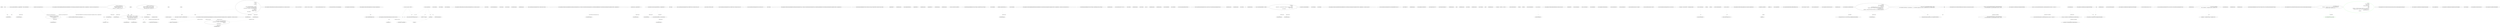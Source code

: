 digraph  {
n167 [label=unkTokens, span=""];
n168 [label=values, span=""];
n169 [label="System.Func<string, CSharpx.Maybe<char>>", span=""];
n170 [label=int, span=""];
n171 [label=replaces, span=""];
n172 [label=int, span=""];
n173 [label="CommandLine.Core.Token", span=""];
n174 [label=tokens, span=""];
n175 [label="System.Func<string, bool>", span=""];
n176 [label=indexes, span=""];
n0 [cluster="CommandLine.Core.Tokenizer.Tokenize(System.Collections.Generic.IEnumerable<string>, System.Func<string, bool>)", label="Entry CommandLine.Core.Tokenizer.Tokenize(System.Collections.Generic.IEnumerable<string>, System.Func<string, bool>)", span="13-13"];
n1 [cluster="CommandLine.Core.Tokenizer.Tokenize(System.Collections.Generic.IEnumerable<string>, System.Func<string, bool>)", label="var errors = new List<Error>()", span="17-17"];
n2 [cluster="CommandLine.Core.Tokenizer.Tokenize(System.Collections.Generic.IEnumerable<string>, System.Func<string, bool>)", label="Action<Error> onError = errors.Add", span="18-18"];
n7 [cluster="System.Collections.Generic.List<T>.List()", label="Entry System.Collections.Generic.List<T>.List()", span="0-0"];
n8 [cluster="string.StartsWith(string, System.StringComparison)", label="Entry string.StartsWith(string, System.StringComparison)", span="0-0"];
n9 [cluster="CommandLine.Core.Token.Value(string)", label="Entry CommandLine.Core.Token.Value(string)", span="24-24"];
n10 [cluster="CommandLine.Core.Tokenizer.TokenizeLongName(string, System.Action<CommandLine.Error>)", label="Entry CommandLine.Core.Tokenizer.TokenizeLongName(string, System.Action<CommandLine.Error>)", span="141-141"];
n11 [cluster="CommandLine.Core.Tokenizer.TokenizeShortName(string, System.Func<string, bool>)", label="Entry CommandLine.Core.Tokenizer.TokenizeShortName(string, System.Func<string, bool>)", span="96-96"];
n12 [cluster="Unk.Memorize", label="Entry Unk.Memorize", span=""];
n13 [cluster="Unk.IsName", label="Entry Unk.IsName", span=""];
n14 [cluster="Unk.nameLookup", label="Entry Unk.nameLookup", span=""];
n6 [cluster="CommandLine.Core.Tokenizer.Tokenize(System.Collections.Generic.IEnumerable<string>, System.Func<string, bool>)", label="Exit CommandLine.Core.Tokenizer.Tokenize(System.Collections.Generic.IEnumerable<string>, System.Func<string, bool>)", span="13-13"];
n15 [cluster="Unk.Where", label="Entry Unk.Where", span=""];
n16 [cluster="UnknownOptionError.cstr", label="Entry UnknownOptionError.cstr", span=""];
n17 [cluster="Unk.Concat", label="Entry Unk.Concat", span=""];
n18 [cluster="Unk.Succeed", label="Entry Unk.Succeed", span=""];
n19 [cluster="lambda expression", label="Entry lambda expression", span="30-30"];
n21 [cluster="lambda expression", label="Exit lambda expression", span="30-30"];
n22 [cluster="System.Collections.Generic.IEnumerable<TSource>.Contains<TSource>(TSource)", label="Entry System.Collections.Generic.IEnumerable<TSource>.Contains<TSource>(TSource)", span="0-0"];
n23 [cluster="CommandLine.Core.Tokenizer.PreprocessDashDash(System.Collections.Generic.IEnumerable<string>, System.Func<System.Collections.Generic.IEnumerable<string>, RailwaySharp.ErrorHandling.Result<System.Collections.Generic.IEnumerable<CommandLine.Core.Token>, CommandLine.Error>>)", label="Entry CommandLine.Core.Tokenizer.PreprocessDashDash(System.Collections.Generic.IEnumerable<string>, System.Func<System.Collections.Generic.IEnumerable<string>, RailwaySharp.ErrorHandling.Result<System.Collections.Generic.IEnumerable<CommandLine.Core.Token>, CommandLine.Error>>)", span="33-33"];
n24 [cluster="CommandLine.Core.Tokenizer.PreprocessDashDash(System.Collections.Generic.IEnumerable<string>, System.Func<System.Collections.Generic.IEnumerable<string>, RailwaySharp.ErrorHandling.Result<System.Collections.Generic.IEnumerable<CommandLine.Core.Token>, CommandLine.Error>>)", label="arguments.Any(arg => arg.EqualsOrdinal(''--''))", span="37-37"];
n25 [cluster="CommandLine.Core.Tokenizer.PreprocessDashDash(System.Collections.Generic.IEnumerable<string>, System.Func<System.Collections.Generic.IEnumerable<string>, RailwaySharp.ErrorHandling.Result<System.Collections.Generic.IEnumerable<CommandLine.Core.Token>, CommandLine.Error>>)", label="var tokenizerResult = tokenizer(arguments.TakeWhile(arg => !arg.EqualsOrdinal(''--'')))", span="39-39"];
n26 [cluster="CommandLine.Core.Tokenizer.PreprocessDashDash(System.Collections.Generic.IEnumerable<string>, System.Func<System.Collections.Generic.IEnumerable<string>, RailwaySharp.ErrorHandling.Result<System.Collections.Generic.IEnumerable<CommandLine.Core.Token>, CommandLine.Error>>)", label="var values = arguments.SkipWhile(arg => !arg.EqualsOrdinal(''--'')).Skip(1).Select(Token.Value)", span="40-40"];
n28 [cluster="CommandLine.Core.Tokenizer.PreprocessDashDash(System.Collections.Generic.IEnumerable<string>, System.Func<System.Collections.Generic.IEnumerable<string>, RailwaySharp.ErrorHandling.Result<System.Collections.Generic.IEnumerable<CommandLine.Core.Token>, CommandLine.Error>>)", label="return tokenizer(arguments);", span="43-43"];
n30 [cluster="Unk.Any", label="Entry Unk.Any", span=""];
n37 [cluster="lambda expression", label="Entry lambda expression", span="37-37"];
n31 [cluster="System.Collections.Generic.IEnumerable<TSource>.TakeWhile<TSource>(System.Func<TSource, bool>)", label="Entry System.Collections.Generic.IEnumerable<TSource>.TakeWhile<TSource>(System.Func<TSource, bool>)", span="0-0"];
n32 [cluster="System.Func<T, TResult>.Invoke(T)", label="Entry System.Func<T, TResult>.Invoke(T)", span="0-0"];
n41 [cluster="lambda expression", label="Entry lambda expression", span="39-39"];
n27 [cluster="CommandLine.Core.Tokenizer.PreprocessDashDash(System.Collections.Generic.IEnumerable<string>, System.Func<System.Collections.Generic.IEnumerable<string>, RailwaySharp.ErrorHandling.Result<System.Collections.Generic.IEnumerable<CommandLine.Core.Token>, CommandLine.Error>>)", label="return tokenizerResult.Map(tokens => tokens.Concat(values));", span="41-41"];
n33 [cluster="System.Collections.Generic.IEnumerable<TSource>.SkipWhile<TSource>(System.Func<TSource, bool>)", label="Entry System.Collections.Generic.IEnumerable<TSource>.SkipWhile<TSource>(System.Func<TSource, bool>)", span="0-0"];
n34 [cluster="System.Collections.Generic.IEnumerable<TSource>.Skip<TSource>(int)", label="Entry System.Collections.Generic.IEnumerable<TSource>.Skip<TSource>(int)", span="0-0"];
n35 [cluster="Unk.Select", label="Entry Unk.Select", span=""];
n44 [cluster="lambda expression", label="Entry lambda expression", span="40-40"];
n48 [cluster="lambda expression", label="tokens.Concat(values)", span="41-41"];
n29 [cluster="CommandLine.Core.Tokenizer.PreprocessDashDash(System.Collections.Generic.IEnumerable<string>, System.Func<System.Collections.Generic.IEnumerable<string>, RailwaySharp.ErrorHandling.Result<System.Collections.Generic.IEnumerable<CommandLine.Core.Token>, CommandLine.Error>>)", label="Exit CommandLine.Core.Tokenizer.PreprocessDashDash(System.Collections.Generic.IEnumerable<string>, System.Func<System.Collections.Generic.IEnumerable<string>, RailwaySharp.ErrorHandling.Result<System.Collections.Generic.IEnumerable<CommandLine.Core.Token>, CommandLine.Error>>)", span="33-33"];
n36 [cluster="RailwaySharp.ErrorHandling.Result<TSuccess, TMessage>.Map<TSuccess, TMessage, TResult>(System.Func<TSuccess, TResult>)", label="Entry RailwaySharp.ErrorHandling.Result<TSuccess, TMessage>.Map<TSuccess, TMessage, TResult>(System.Func<TSuccess, TResult>)", span="534-534"];
n47 [cluster="lambda expression", label="Entry lambda expression", span="41-41"];
n38 [cluster="lambda expression", label="arg.EqualsOrdinal(''--'')", span="37-37"];
n39 [cluster="lambda expression", label="Exit lambda expression", span="37-37"];
n40 [cluster="string.EqualsOrdinal(string)", label="Entry string.EqualsOrdinal(string)", span="40-40"];
n42 [cluster="lambda expression", label="!arg.EqualsOrdinal(''--'')", span="39-39"];
n43 [cluster="lambda expression", label="Exit lambda expression", span="39-39"];
n45 [cluster="lambda expression", label="!arg.EqualsOrdinal(''--'')", span="40-40"];
n46 [cluster="lambda expression", label="Exit lambda expression", span="40-40"];
n49 [cluster="lambda expression", label="Exit lambda expression", span="41-41"];
n50 [cluster="CommandLine.Core.Tokenizer.ExplodeOptionList(RailwaySharp.ErrorHandling.Result<System.Collections.Generic.IEnumerable<CommandLine.Core.Token>, CommandLine.Error>, System.Func<string, CSharpx.Maybe<char>>)", label="Entry CommandLine.Core.Tokenizer.ExplodeOptionList(RailwaySharp.ErrorHandling.Result<System.Collections.Generic.IEnumerable<CommandLine.Core.Token>, CommandLine.Error>, System.Func<string, CSharpx.Maybe<char>>)", span="46-46"];
n51 [cluster="CommandLine.Core.Tokenizer.ExplodeOptionList(RailwaySharp.ErrorHandling.Result<System.Collections.Generic.IEnumerable<CommandLine.Core.Token>, CommandLine.Error>, System.Func<string, CSharpx.Maybe<char>>)", label="var tokens = tokenizerResult.SucceededWith()", span="50-50"];
n52 [cluster="CommandLine.Core.Tokenizer.ExplodeOptionList(RailwaySharp.ErrorHandling.Result<System.Collections.Generic.IEnumerable<CommandLine.Core.Token>, CommandLine.Error>, System.Func<string, CSharpx.Maybe<char>>)", label="var replaces = tokens.Select((t,i) =>\r\n                optionSequenceWithSeparatorLookup(t.Text)\r\n                    .Return(sep => Tuple.Create(i + 1, sep),\r\n                        Tuple.Create(-1, '\0'))).SkipWhile(x => x.Item1 < 0)", span="52-55"];
n62 [cluster="lambda expression", label="optionSequenceWithSeparatorLookup(t.Text)\r\n                    .Return(sep => Tuple.Create(i + 1, sep),\r\n                        Tuple.Create(-1, '\0'))", span="53-55"];
n55 [cluster="CommandLine.Core.Tokenizer.ExplodeOptionList(RailwaySharp.ErrorHandling.Result<System.Collections.Generic.IEnumerable<CommandLine.Core.Token>, CommandLine.Error>, System.Func<string, CSharpx.Maybe<char>>)", label="return Result.Succeed(flattened, tokenizerResult.SuccessfulMessages());", span="64-64"];
n57 [cluster="RailwaySharp.ErrorHandling.Result<TSuccess, TMessage>.SucceededWith<TSuccess, TMessage>()", label="Entry RailwaySharp.ErrorHandling.Result<TSuccess, TMessage>.SucceededWith<TSuccess, TMessage>()", span="653-653"];
n53 [cluster="CommandLine.Core.Tokenizer.ExplodeOptionList(RailwaySharp.ErrorHandling.Result<System.Collections.Generic.IEnumerable<CommandLine.Core.Token>, CommandLine.Error>, System.Func<string, CSharpx.Maybe<char>>)", label="var exploded = tokens.Select((t, i) =>\r\n                        replaces.FirstOrDefault(x => x.Item1 == i).ToMaybe()\r\n                            .Return(r => t.Text.Split(r.Item2).Select(Token.Value),\r\n                                Enumerable.Empty<Token>().Concat(new[]{ t })))", span="57-60"];
n58 [cluster="Unk.SkipWhile", label="Entry Unk.SkipWhile", span=""];
n61 [cluster="lambda expression", label="Entry lambda expression", span="52-55"];
n70 [cluster="lambda expression", label="Entry lambda expression", span="55-55"];
n74 [cluster="lambda expression", label="replaces.FirstOrDefault(x => x.Item1 == i).ToMaybe()\r\n                            .Return(r => t.Text.Split(r.Item2).Select(Token.Value),\r\n                                Enumerable.Empty<Token>().Concat(new[]{ t }))", span="58-60"];
n54 [cluster="CommandLine.Core.Tokenizer.ExplodeOptionList(RailwaySharp.ErrorHandling.Result<System.Collections.Generic.IEnumerable<CommandLine.Core.Token>, CommandLine.Error>, System.Func<string, CSharpx.Maybe<char>>)", label="var flattened = exploded.SelectMany(x => x)", span="62-62"];
n73 [cluster="lambda expression", label="Entry lambda expression", span="57-60"];
n59 [cluster="Unk.SelectMany", label="Entry Unk.SelectMany", span=""];
n87 [cluster="lambda expression", label="Entry lambda expression", span="62-62"];
n56 [cluster="CommandLine.Core.Tokenizer.ExplodeOptionList(RailwaySharp.ErrorHandling.Result<System.Collections.Generic.IEnumerable<CommandLine.Core.Token>, CommandLine.Error>, System.Func<string, CSharpx.Maybe<char>>)", label="Exit CommandLine.Core.Tokenizer.ExplodeOptionList(RailwaySharp.ErrorHandling.Result<System.Collections.Generic.IEnumerable<CommandLine.Core.Token>, CommandLine.Error>, System.Func<string, CSharpx.Maybe<char>>)", span="46-46"];
n60 [cluster="RailwaySharp.ErrorHandling.Result<TSuccess, TMessage>.SuccessfulMessages<TSuccess, TMessage>()", label="Entry RailwaySharp.ErrorHandling.Result<TSuccess, TMessage>.SuccessfulMessages<TSuccess, TMessage>()", span="12-12"];
n67 [cluster="lambda expression", label="Tuple.Create(i + 1, sep)", span="54-54"];
n63 [cluster="lambda expression", label="Exit lambda expression", span="52-55"];
n64 [cluster="System.Tuple.Create<T1, T2>(T1, T2)", label="Entry System.Tuple.Create<T1, T2>(T1, T2)", span="0-0"];
n65 [cluster="Unk.Return", label="Entry Unk.Return", span=""];
n66 [cluster="lambda expression", label="Entry lambda expression", span="54-54"];
n68 [cluster="lambda expression", label="Exit lambda expression", span="54-54"];
n69 [cluster="Unk.Create", label="Entry Unk.Create", span=""];
n71 [cluster="lambda expression", label="x.Item1 < 0", span="55-55"];
n72 [cluster="lambda expression", label="Exit lambda expression", span="55-55"];
n81 [cluster="lambda expression", label="x.Item1 == i", span="58-58"];
n84 [cluster="lambda expression", label="t.Text.Split(r.Item2).Select(Token.Value)", span="59-59"];
n75 [cluster="lambda expression", label="Exit lambda expression", span="57-60"];
n76 [cluster="Unk.FirstOrDefault", label="Entry Unk.FirstOrDefault", span=""];
n77 [cluster="Unk.ToMaybe", label="Entry Unk.ToMaybe", span=""];
n78 [cluster="System.Linq.Enumerable.Empty<TResult>()", label="Entry System.Linq.Enumerable.Empty<TResult>()", span="0-0"];
n79 [cluster="System.Collections.Generic.IEnumerable<TSource>.Concat<TSource>(System.Collections.Generic.IEnumerable<TSource>)", label="Entry System.Collections.Generic.IEnumerable<TSource>.Concat<TSource>(System.Collections.Generic.IEnumerable<TSource>)", span="0-0"];
n80 [cluster="lambda expression", label="Entry lambda expression", span="58-58"];
n83 [cluster="lambda expression", label="Entry lambda expression", span="59-59"];
n82 [cluster="lambda expression", label="Exit lambda expression", span="58-58"];
n85 [cluster="lambda expression", label="Exit lambda expression", span="59-59"];
n86 [cluster="Unk.Split", label="Entry Unk.Split", span=""];
n88 [cluster="lambda expression", label=x, span="62-62"];
n89 [cluster="lambda expression", label="Exit lambda expression", span="62-62"];
n90 [cluster="CommandLine.Core.Tokenizer.Normalize(RailwaySharp.ErrorHandling.Result<System.Collections.Generic.IEnumerable<CommandLine.Core.Token>, CommandLine.Error>, System.Func<string, bool>)", label="Entry CommandLine.Core.Tokenizer.Normalize(RailwaySharp.ErrorHandling.Result<System.Collections.Generic.IEnumerable<CommandLine.Core.Token>, CommandLine.Error>, System.Func<string, bool>)", span="67-67"];
n92 [cluster="CommandLine.Core.Tokenizer.Normalize(RailwaySharp.ErrorHandling.Result<System.Collections.Generic.IEnumerable<CommandLine.Core.Token>, CommandLine.Error>, System.Func<string, bool>)", label="var indexes =\r\n                from i in\r\n                    tokens.Select(\r\n                        (t, i) =>\r\n                        {\r\n                            var prev = tokens.ElementAtOrDefault(i - 1).ToMaybe();\r\n                            return t.IsValue() && ((Value)t).ExplicitlyAssigned\r\n                                   && prev.Return(p => p.IsName() && !nameLookup(p.Text), false)\r\n                                ? Maybe.Just(i)\r\n                                : Maybe.Nothing<int>();\r\n                        }).Where(i => i.IsJust())\r\n                select i.FromJust()", span="72-83"];
n101 [cluster="lambda expression", label="return t.IsValue() && ((Value)t).ExplicitlyAssigned\r\n                                   && prev.Return(p => p.IsName() && !nameLookup(p.Text), false)\r\n                                ? Maybe.Just(i)\r\n                                : Maybe.Nothing<int>();", span="78-81"];
n109 [cluster="lambda expression", label="p.IsName() && !nameLookup(p.Text)", span="79-79"];
n100 [cluster="lambda expression", label="var prev = tokens.ElementAtOrDefault(i - 1).ToMaybe()", span="77-77"];
n93 [cluster="CommandLine.Core.Tokenizer.Normalize(RailwaySharp.ErrorHandling.Result<System.Collections.Generic.IEnumerable<CommandLine.Core.Token>, CommandLine.Error>, System.Func<string, bool>)", label="var toExclude =\r\n                from t in\r\n                    tokens.Select((t, i) => indexes.Contains(i) ? Maybe.Just(t) : Maybe.Nothing<Token>())\r\n                        .Where(t => t.IsJust())\r\n                select t.FromJust()", span="85-89"];
n94 [cluster="CommandLine.Core.Tokenizer.Normalize(RailwaySharp.ErrorHandling.Result<System.Collections.Generic.IEnumerable<CommandLine.Core.Token>, CommandLine.Error>, System.Func<string, bool>)", label="var normalized = tokens.Except(toExclude)", span="91-91"];
n97 [cluster="Unk.FromJust", label="Entry Unk.FromJust", span=""];
n99 [cluster="lambda expression", label="Entry lambda expression", span="75-82"];
n111 [cluster="lambda expression", label="Entry lambda expression", span="82-82"];
n116 [cluster="lambda expression", label="indexes.Contains(i) ? Maybe.Just(t) : Maybe.Nothing<Token>()", span="87-87"];
n115 [cluster="lambda expression", label="Entry lambda expression", span="87-87"];
n119 [cluster="lambda expression", label="Entry lambda expression", span="88-88"];
n98 [cluster="Unk.Except", label="Entry Unk.Except", span=""];
n96 [cluster="CommandLine.Core.Tokenizer.Normalize(RailwaySharp.ErrorHandling.Result<System.Collections.Generic.IEnumerable<CommandLine.Core.Token>, CommandLine.Error>, System.Func<string, bool>)", label="Exit CommandLine.Core.Tokenizer.Normalize(RailwaySharp.ErrorHandling.Result<System.Collections.Generic.IEnumerable<CommandLine.Core.Token>, CommandLine.Error>, System.Func<string, bool>)", span="67-67"];
n103 [cluster="System.Collections.Generic.IEnumerable<TSource>.ElementAtOrDefault<TSource>(int)", label="Entry System.Collections.Generic.IEnumerable<TSource>.ElementAtOrDefault<TSource>(int)", span="0-0"];
n104 [cluster="T.ToMaybe<T>()", label="Entry T.ToMaybe<T>()", span="249-249"];
n102 [cluster="lambda expression", label="Exit lambda expression", span="75-82"];
n105 [cluster="CommandLine.Core.Token.IsValue()", label="Entry CommandLine.Core.Token.IsValue()", span="133-133"];
n106 [cluster="CSharpx.Maybe.Just<T>(T)", label="Entry CSharpx.Maybe.Just<T>(T)", span="124-124"];
n107 [cluster="CSharpx.Maybe.Nothing<T>()", label="Entry CSharpx.Maybe.Nothing<T>()", span="116-116"];
n108 [cluster="lambda expression", label="Entry lambda expression", span="79-79"];
n110 [cluster="lambda expression", label="Exit lambda expression", span="79-79"];
n112 [cluster="lambda expression", label="i.IsJust()", span="82-82"];
n113 [cluster="lambda expression", label="Exit lambda expression", span="82-82"];
n114 [cluster="Unk.IsJust", label="Entry Unk.IsJust", span=""];
n117 [cluster="lambda expression", label="Exit lambda expression", span="87-87"];
n118 [cluster="Unk.Contains", label="Entry Unk.Contains", span=""];
n120 [cluster="lambda expression", label="t.IsJust()", span="88-88"];
n121 [cluster="lambda expression", label="Exit lambda expression", span="88-88"];
n122 [cluster="CommandLine.Core.Tokenizer.TokenizeShortName(string, System.Func<string, bool>)", label="value.Length > 1 || value[0] == '-' || value[1] != '-'", span="100-100"];
n125 [cluster="CommandLine.Core.Tokenizer.TokenizeShortName(string, System.Func<string, bool>)", label="yield return Token.Value(value);", span="106-106"];
n126 [cluster="CommandLine.Core.Tokenizer.TokenizeShortName(string, System.Func<string, bool>)", label="yield break;", span="107-107"];
n128 [cluster="CommandLine.Core.Tokenizer.TokenizeShortName(string, System.Func<string, bool>)", label="yield return Token.Name(text);", span="112-112"];
n129 [cluster="CommandLine.Core.Tokenizer.TokenizeShortName(string, System.Func<string, bool>)", label="yield break;", span="113-113"];
n131 [cluster="CommandLine.Core.Tokenizer.TokenizeShortName(string, System.Func<string, bool>)", label="yield return Token.Name(first);", span="117-117"];
n137 [cluster="CommandLine.Core.Tokenizer.TokenizeShortName(string, System.Func<string, bool>)", label="yield return Token.Name(n);", span="127-127"];
n139 [cluster="CommandLine.Core.Tokenizer.TokenizeShortName(string, System.Func<string, bool>)", label="yield return Token.Value(text.Substring(seen.Count()));", span="136-136"];
n123 [cluster="CommandLine.Core.Tokenizer.TokenizeShortName(string, System.Func<string, bool>)", label="var text = value.Substring(1)", span="102-102"];
n127 [cluster="CommandLine.Core.Tokenizer.TokenizeShortName(string, System.Func<string, bool>)", label="value.Length == 2", span="110-110"];
n135 [cluster="CommandLine.Core.Tokenizer.TokenizeShortName(string, System.Func<string, bool>)", label="!seen.Contains(c) && nameLookup(n)", span="124-124"];
n140 [cluster="CommandLine.Core.Tokenizer.TokenizeShortName(string, System.Func<string, bool>)", label="Exit CommandLine.Core.Tokenizer.TokenizeShortName(string, System.Func<string, bool>)", span="96-96"];
n124 [cluster="CommandLine.Core.Tokenizer.TokenizeShortName(string, System.Func<string, bool>)", label="char.IsDigit(text[0])", span="104-104"];
n141 [cluster="string.Substring(int)", label="Entry string.Substring(int)", span="0-0"];
n130 [cluster="CommandLine.Core.Tokenizer.TokenizeShortName(string, System.Func<string, bool>)", label="var first = text.Substring(0, 1)", span="116-116"];
n133 [cluster="CommandLine.Core.Tokenizer.TokenizeShortName(string, System.Func<string, bool>)", label="text.Substring(1)", span="121-121"];
n138 [cluster="CommandLine.Core.Tokenizer.TokenizeShortName(string, System.Func<string, bool>)", label="seen.Count() < text.Length", span="134-134"];
n142 [cluster="char.IsDigit(char)", label="Entry char.IsDigit(char)", span="0-0"];
n143 [cluster="CommandLine.Core.Token.Name(string)", label="Entry CommandLine.Core.Token.Name(string)", span="19-19"];
n144 [cluster="string.Substring(int, int)", label="Entry string.Substring(int, int)", span="0-0"];
n132 [cluster="CommandLine.Core.Tokenizer.TokenizeShortName(string, System.Func<string, bool>)", label="var seen = new List<char> { first[0] }", span="119-119"];
n136 [cluster="CommandLine.Core.Tokenizer.TokenizeShortName(string, System.Func<string, bool>)", label="seen.Add(c)", span="126-126"];
n134 [cluster="CommandLine.Core.Tokenizer.TokenizeShortName(string, System.Func<string, bool>)", label="var n = new string(c, 1)", span="123-123"];
n145 [cluster="string.String(char, int)", label="Entry string.String(char, int)", span="0-0"];
n146 [cluster="System.Collections.Generic.List<T>.Contains(T)", label="Entry System.Collections.Generic.List<T>.Contains(T)", span="0-0"];
n147 [cluster="System.Collections.Generic.List<T>.Add(T)", label="Entry System.Collections.Generic.List<T>.Add(T)", span="0-0"];
n148 [cluster="System.Collections.Generic.IEnumerable<TSource>.Count<TSource>()", label="Entry System.Collections.Generic.IEnumerable<TSource>.Count<TSource>()", span="0-0"];
n149 [cluster="CommandLine.Core.Tokenizer.TokenizeLongName(string, System.Action<CommandLine.Error>)", label="value.Length > 2 && value.StartsWith(''--'', StringComparison.Ordinal)", span="145-145"];
n153 [cluster="CommandLine.Core.Tokenizer.TokenizeLongName(string, System.Action<CommandLine.Error>)", label="yield return Token.Name(text);", span="151-151"];
n154 [cluster="CommandLine.Core.Tokenizer.TokenizeLongName(string, System.Action<CommandLine.Error>)", label="yield break;", span="152-152"];
n157 [cluster="CommandLine.Core.Tokenizer.TokenizeLongName(string, System.Action<CommandLine.Error>)", label="yield break;", span="157-157"];
n159 [cluster="CommandLine.Core.Tokenizer.TokenizeLongName(string, System.Action<CommandLine.Error>)", label="yield return Token.Name(parts[0]);", span="160-160"];
n160 [cluster="CommandLine.Core.Tokenizer.TokenizeLongName(string, System.Action<CommandLine.Error>)", label="yield return Token.Value(parts[1], true);", span="161-161"];
n150 [cluster="CommandLine.Core.Tokenizer.TokenizeLongName(string, System.Action<CommandLine.Error>)", label="var text = value.Substring(2)", span="147-147"];
n156 [cluster="CommandLine.Core.Tokenizer.TokenizeLongName(string, System.Action<CommandLine.Error>)", label="onError(new BadFormatTokenError(value))", span="156-156"];
n161 [cluster="CommandLine.Core.Tokenizer.TokenizeLongName(string, System.Action<CommandLine.Error>)", label="Exit CommandLine.Core.Tokenizer.TokenizeLongName(string, System.Action<CommandLine.Error>)", span="141-141"];
n151 [cluster="CommandLine.Core.Tokenizer.TokenizeLongName(string, System.Action<CommandLine.Error>)", label="var equalIndex = text.IndexOf('=')", span="148-148"];
n158 [cluster="CommandLine.Core.Tokenizer.TokenizeLongName(string, System.Action<CommandLine.Error>)", label="var parts = text.Split('=')", span="159-159"];
n152 [cluster="CommandLine.Core.Tokenizer.TokenizeLongName(string, System.Action<CommandLine.Error>)", label="equalIndex <= 0", span="149-149"];
n162 [cluster="string.IndexOf(char)", label="Entry string.IndexOf(char)", span="0-0"];
n155 [cluster="CommandLine.Core.Tokenizer.TokenizeLongName(string, System.Action<CommandLine.Error>)", label="equalIndex == 1", span="154-154"];
n163 [cluster="CommandLine.BadFormatTokenError.BadFormatTokenError(string)", label="Entry CommandLine.BadFormatTokenError.BadFormatTokenError(string)", span="196-196"];
n164 [cluster="System.Action<T>.Invoke(T)", label="Entry System.Action<T>.Invoke(T)", span="0-0"];
n165 [cluster="string.Split(params char[])", label="Entry string.Split(params char[])", span="0-0"];
n166 [cluster="CommandLine.Core.Token.Value(string, bool)", label="Entry CommandLine.Core.Token.Value(string, bool)", span="29-29"];
m0_20 [cluster="lambda expression", file="TokenizerTests.cs", label="Exit lambda expression", span="29-29"];
m0_24 [cluster="CommandLine.Tests.Unit.Core.TokenizerTests.Explode_scalar_with_separator_in_even_args_input_returns_sequence()", file="TokenizerTests.cs", label="((Ok<IEnumerable<Token>, Error>)result).Value.Success.ShouldBeEquivalentTo(expectedTokens)", span="62-62"];
m0_23 [cluster="CommandLine.Tests.Unit.Core.TokenizerTests.Explode_scalar_with_separator_in_even_args_input_returns_sequence()", file="TokenizerTests.cs", label="var result =\r\n                Tokenizer.ExplodeOptionList(\r\n                    Result.Succeed(\r\n                        Enumerable.Empty<Token>().Concat(new[] { Token.Name(''x''),\r\n                            Token.Name(''string-seq''), Token.Value(''aaa,bb,cccc''), Token.Name(''switch'') }),\r\n                        Enumerable.Empty<Error>()),\r\n                        optionName => NameLookup.HavingSeparator(optionName, specs, StringComparer.InvariantCulture))", span="53-59"];
m0_21 [cluster="CommandLine.Core.Specification.IsOption()", file="TokenizerTests.cs", label="Entry CommandLine.Core.Specification.IsOption()", span="11-11"];
m0_22 [cluster="CommandLine.Tests.Unit.Core.TokenizerTests.Explode_scalar_with_separator_in_even_args_input_returns_sequence()", file="TokenizerTests.cs", label="var specs = new[] { new OptionSpecification(string.Empty, ''string-seq'',\r\n                false, string.Empty, Maybe.Nothing<int>(), Maybe.Nothing<int>(), ',', null, string.Empty, string.Empty, new List<string>(), typeof(IEnumerable<string>), TargetType.Sequence)}", span="49-50"];
m0_25 [cluster="CommandLine.Tests.Unit.Core.TokenizerTests.Explode_scalar_with_separator_in_even_args_input_returns_sequence()", file="TokenizerTests.cs", label="Exit CommandLine.Tests.Unit.Core.TokenizerTests.Explode_scalar_with_separator_in_even_args_input_returns_sequence()", span="44-44"];
m0_8 [cluster="CommandLine.Core.SpecificationGuards.GuardAgainstSequenceWithWrongRange()", file="TokenizerTests.cs", label="return spec => spec.ConversionType.ToDescriptorKind() == TypeDescriptorKind.Sequence\r\n                && !spec.IsMinNotSpecified() && !spec.IsMaxNotSpecified() && spec.Min > spec.Max;", span="23-24"];
m0_0 [cluster="CommandLine.Core.SpecificationGuards.GuardAgainstScalarWithRange()", file="TokenizerTests.cs", label="Entry CommandLine.Core.SpecificationGuards.GuardAgainstScalarWithRange()", span="16-16"];
m0_4 [cluster="lambda expression", file="TokenizerTests.cs", label="spec.ConversionType.ToDescriptorKind() == TypeDescriptorKind.Scalar && (spec.Min > 0 || spec.Max > 0)", span="18-18"];
m0_3 [cluster="lambda expression", file="TokenizerTests.cs", label="Entry lambda expression", span="18-18"];
m0_1 [cluster="CommandLine.Core.SpecificationGuards.GuardAgainstScalarWithRange()", file="TokenizerTests.cs", label="return spec => spec.ConversionType.ToDescriptorKind() == TypeDescriptorKind.Scalar && (spec.Min > 0 || spec.Max > 0);", span="18-18"];
m0_2 [cluster="CommandLine.Core.SpecificationGuards.GuardAgainstScalarWithRange()", file="TokenizerTests.cs", label="Exit CommandLine.Core.SpecificationGuards.GuardAgainstScalarWithRange()", span="16-16"];
m0_5 [cluster="lambda expression", file="TokenizerTests.cs", label="Exit lambda expression", span="18-18"];
m0_6 [cluster="System.Type.ToDescriptorKind()", file="TokenizerTests.cs", label="Entry System.Type.ToDescriptorKind()", span="22-22"];
m0_7 [cluster="CommandLine.Core.SpecificationGuards.GuardAgainstSequenceWithWrongRange()", file="TokenizerTests.cs", label="Entry CommandLine.Core.SpecificationGuards.GuardAgainstSequenceWithWrongRange()", span="21-21"];
m0_19 [cluster="lambda expression", file="TokenizerTests.cs", label="spec.IsOption() && ((OptionSpecification)spec).LongName.Length == 1", span="29-29"];
m0_11 [cluster="lambda expression", file="TokenizerTests.cs", label="spec.ConversionType.ToDescriptorKind() == TypeDescriptorKind.Sequence\r\n                && !spec.IsMinNotSpecified() && !spec.IsMaxNotSpecified() && spec.Min > spec.Max", span="23-24"];
m0_26 [cluster="lambda expression", file="TokenizerTests.cs", label="Entry lambda expression", span="59-59"];
m0_10 [cluster="System.Collections.Generic.List<T>.List()", file="TokenizerTests.cs", label="Entry System.Collections.Generic.List<T>.List()", span="0-0"];
m0_12 [cluster="System.Collections.Generic.IEnumerable<TSource>.Concat<TSource>(System.Collections.Generic.IEnumerable<TSource>)", file="TokenizerTests.cs", label="Entry System.Collections.Generic.IEnumerable<TSource>.Concat<TSource>(System.Collections.Generic.IEnumerable<TSource>)", span="0-0"];
m0_18 [cluster="lambda expression", file="TokenizerTests.cs", label="Exit lambda expression", span="35-35"];
m0_38 [cluster="lambda expression", file="TokenizerTests.cs", label="name.Equals(''x'') || name.Equals(''string-seq'') || name.Equals(''switch'')", span="75-75"];
m0_37 [cluster="lambda expression", file="TokenizerTests.cs", label="Entry lambda expression", span="75-75"];
m0_39 [cluster="lambda expression", file="TokenizerTests.cs", label="Exit lambda expression", span="75-75"];
m0_16 [cluster="CommandLine.Core.SpecificationGuards.GuardAgainstOneCharLongName()", file="TokenizerTests.cs", label="return spec => spec.IsOption() && ((OptionSpecification)spec).LongName.Length == 1;", span="29-29"];
m0_17 [cluster="CommandLine.Core.SpecificationGuards.GuardAgainstOneCharLongName()", file="TokenizerTests.cs", label="Exit CommandLine.Core.SpecificationGuards.GuardAgainstOneCharLongName()", span="27-27"];
m0_27 [cluster="lambda expression", file="TokenizerTests.cs", label="NameLookup.HavingSeparator(optionName, specs, StringComparer.InvariantCulture)", span="59-59"];
m0_28 [cluster="lambda expression", file="TokenizerTests.cs", label="Exit lambda expression", span="59-59"];
m0_13 [cluster="RailwaySharp.ErrorHandling.Result.Succeed<TSuccess, TMessage>(TSuccess, System.Collections.Generic.IEnumerable<TMessage>)", file="TokenizerTests.cs", label="Entry RailwaySharp.ErrorHandling.Result.Succeed<TSuccess, TMessage>(TSuccess, System.Collections.Generic.IEnumerable<TMessage>)", span="202-202"];
m0_29 [cluster="CommandLine.Tests.Unit.Core.TokenizerTests.Normalize_should_remove_all_value_with_explicit_assignment_of_existing_name()", file="TokenizerTests.cs", label="Entry CommandLine.Tests.Unit.Core.TokenizerTests.Normalize_should_remove_all_value_with_explicit_assignment_of_existing_name()", span="68-68"];
m0_33 [cluster="CommandLine.Tests.Unit.Core.TokenizerTests.Normalize_should_remove_all_value_with_explicit_assignment_of_existing_name()", color=green, community=0, file="TokenizerTests.cs", label="result.ShouldBeEquivalentTo(expectedTokens)", prediction=0, span="90-90"];
m0_30 [cluster="CommandLine.Tests.Unit.Core.TokenizerTests.Normalize_should_remove_all_value_with_explicit_assignment_of_existing_name()", file="TokenizerTests.cs", label="var expectedTokens = new[] {\r\n                Token.Name(''x''), Token.Name(''string-seq''), Token.Value(''aaa''), Token.Value(''bb''),\r\n                Token.Name(''unknown''), Token.Name(''switch'') }", span="71-73"];
m0_32 [cluster="CommandLine.Tests.Unit.Core.TokenizerTests.Normalize_should_remove_all_value_with_explicit_assignment_of_existing_name()", color=green, community=0, file="TokenizerTests.cs", label="var result =\r\n                Tokenizer.Normalize(\r\n                    Result.Succeed(\r\n                        Enumerable.Empty<Token>()\r\n                            .Concat(\r\n                                new[] {\r\n                                    Token.Name(''x''), Token.Name(''string-seq''), Token.Value(''aaa''), Token.Value(''bb''),\r\n                                    Token.Name(''unknown''), Token.Value(''value0'', true), Token.Name(''switch'') }),\r\n                        Enumerable.Empty<Error>()),\r\n                    nameLookup)", prediction=1, span="78-87"];
m0_31 [cluster="CommandLine.Tests.Unit.Core.TokenizerTests.Normalize_should_remove_all_value_with_explicit_assignment_of_existing_name()", file="TokenizerTests.cs", label="Func<string, bool> nameLookup =\r\n                name => name.Equals(''x'') || name.Equals(''string-seq'') || name.Equals(''switch'')", span="74-75"];
m0_34 [cluster="CommandLine.Tests.Unit.Core.TokenizerTests.Normalize_should_remove_all_value_with_explicit_assignment_of_existing_name()", file="TokenizerTests.cs", label="Exit CommandLine.Tests.Unit.Core.TokenizerTests.Normalize_should_remove_all_value_with_explicit_assignment_of_existing_name()", span="68-68"];
m0_15 [cluster="CommandLine.Core.SpecificationGuards.GuardAgainstOneCharLongName()", file="TokenizerTests.cs", label="Entry CommandLine.Core.SpecificationGuards.GuardAgainstOneCharLongName()", span="27-27"];
m0_40 [cluster="string.Equals(string)", file="TokenizerTests.cs", label="Entry string.Equals(string)", span="0-0"];
m0_9 [cluster="CommandLine.Core.SpecificationGuards.GuardAgainstSequenceWithWrongRange()", file="TokenizerTests.cs", label="Exit CommandLine.Core.SpecificationGuards.GuardAgainstSequenceWithWrongRange()", span="21-21"];
m0_36 [cluster="Unk.Normalize", file="TokenizerTests.cs", label="Entry Unk.Normalize", span=""];
m0_35 [cluster="CommandLine.Core.Token.Value(string, bool)", file="TokenizerTests.cs", label="Entry CommandLine.Core.Token.Value(string, bool)", span="29-29"];
m0_14 [cluster="CommandLine.Core.Specification.IsMaxNotSpecified()", file="TokenizerTests.cs", label="Entry CommandLine.Core.Specification.IsMaxNotSpecified()", span="75-75"];
m0_41 [file="TokenizerTests.cs", label=specs, span=""];
m0_42 [file="TokenizerTests.cs", label=specs, span=""];
n168 -> n48  [color=darkseagreen4, key=1, label=values, style=dashed];
n169 -> n62  [color=darkseagreen4, key=1, label="System.Func<string, CSharpx.Maybe<char>>", style=dashed];
n170 -> n67  [color=darkseagreen4, key=1, label=int, style=dashed];
n171 -> n74  [color=darkseagreen4, key=1, label=replaces, style=dashed];
n172 -> n81  [color=darkseagreen4, key=1, label=int, style=dashed];
n173 -> n84  [color=darkseagreen4, key=1, label="CommandLine.Core.Token", style=dashed];
n175 -> n101  [color=darkseagreen4, key=1, label="System.Func<string, bool>", style=dashed];
n175 -> n109  [color=darkseagreen4, key=1, label="System.Func<string, bool>", style=dashed];
n176 -> n116  [color=darkseagreen4, key=1, label=indexes, style=dashed];
n10 -> n156  [color=darkseagreen4, key=1, label=string, style=dashed];
n11 -> n127  [color=darkseagreen4, key=1, label=string, style=dashed];
n11 -> n135  [color=darkseagreen4, key=1, label="System.Func<string, bool>", style=dashed];
n23 -> n28  [color=darkseagreen4, key=1, label="System.Collections.Generic.IEnumerable<string>", style=dashed];
n24 -> n37  [color=darkseagreen4, key=1, label="lambda expression", style=dashed];
n25 -> n41  [color=darkseagreen4, key=1, label="lambda expression", style=dashed];
n25 -> n27  [color=darkseagreen4, key=1, label=tokenizerResult, style=dashed];
n26 -> n44  [color=darkseagreen4, key=1, label="lambda expression", style=dashed];
n26 -> n48  [color=darkseagreen4, key=1, label=values, style=dashed];
n27 -> n47  [color=darkseagreen4, key=1, label="lambda expression", style=dashed];
n50 -> n62  [color=darkseagreen4, key=1, label="System.Func<string, CSharpx.Maybe<char>>", style=dashed];
n50 -> n55  [color=darkseagreen4, key=1, label="RailwaySharp.ErrorHandling.Result<System.Collections.Generic.IEnumerable<CommandLine.Core.Token>, CommandLine.Error>", style=dashed];
n52 -> n61  [color=darkseagreen4, key=1, label="lambda expression", style=dashed];
n52 -> n70  [color=darkseagreen4, key=1, label="lambda expression", style=dashed];
n52 -> n74  [color=darkseagreen4, key=1, label=replaces, style=dashed];
n62 -> n66  [color=darkseagreen4, key=1, label="lambda expression", style=dashed];
n53 -> n73  [color=darkseagreen4, key=1, label="lambda expression", style=dashed];
n61 -> n67  [color=darkseagreen4, key=1, label=int, style=dashed];
n74 -> n80  [color=darkseagreen4, key=1, label="lambda expression", style=dashed];
n74 -> n83  [color=darkseagreen4, key=1, label="lambda expression", style=dashed];
n54 -> n87  [color=darkseagreen4, key=1, label="lambda expression", style=dashed];
n73 -> n81  [color=darkseagreen4, key=1, label=int, style=dashed];
n73 -> n84  [color=darkseagreen4, key=1, label="CommandLine.Core.Token", style=dashed];
n90 -> n101  [color=darkseagreen4, key=1, label="System.Func<string, bool>", style=dashed];
n90 -> n109  [color=darkseagreen4, key=1, label="System.Func<string, bool>", style=dashed];
n92 -> n99  [color=darkseagreen4, key=1, label="lambda expression", style=dashed];
n92 -> n111  [color=darkseagreen4, key=1, label="lambda expression", style=dashed];
n92 -> n116  [color=darkseagreen4, key=1, label=indexes, style=dashed];
n101 -> n108  [color=darkseagreen4, key=1, label="lambda expression", style=dashed];
n93 -> n115  [color=darkseagreen4, key=1, label="lambda expression", style=dashed];
n93 -> n119  [color=darkseagreen4, key=1, label="lambda expression", style=dashed];
n93 -> n93  [color=darkseagreen4, key=1, label=t, style=dashed];
n99 -> n101  [color=darkseagreen4, key=1, label="CommandLine.Core.Token", style=dashed];
n123 -> n128  [color=darkseagreen4, key=1, label=text, style=dashed];
n123 -> n133  [color=darkseagreen4, key=1, label=text, style=dashed];
n123 -> n138  [color=darkseagreen4, key=1, label=text, style=dashed];
n123 -> n139  [color=darkseagreen4, key=1, label=text, style=dashed];
n133 -> n135  [color=darkseagreen4, key=1, label=c, style=dashed];
n133 -> n136  [color=darkseagreen4, key=1, label=c, style=dashed];
n132 -> n135  [color=darkseagreen4, key=1, label=seen, style=dashed];
n132 -> n136  [color=darkseagreen4, key=1, label=seen, style=dashed];
n132 -> n138  [color=darkseagreen4, key=1, label=seen, style=dashed];
n132 -> n139  [color=darkseagreen4, key=1, label=seen, style=dashed];
n134 -> n137  [color=darkseagreen4, key=1, label=n, style=dashed];
n150 -> n153  [color=darkseagreen4, key=1, label=text, style=dashed];
n151 -> n155  [color=darkseagreen4, key=1, label=equalIndex, style=dashed];
n158 -> n160  [color=darkseagreen4, key=1, label=parts, style=dashed];
m0_23 -> m0_26  [color=darkseagreen4, key=1, label="lambda expression", style=dashed];
m0_21 -> m0_24  [color=darkseagreen4, key=1, label=expectedTokens, style=dashed];
m0_22 -> m0_27  [color=darkseagreen4, key=1, label=specs, style=dashed];
m0_8 -> m0_11  [color=darkseagreen4, key=1, label="CommandLine.Core.Specification", style=dashed];
m0_3 -> m0_16  [color=darkseagreen4, key=1, label="lambda expression", style=dashed];
m0_1 -> m0_4  [color=darkseagreen4, key=1, label="CommandLine.Core.Specification", style=dashed];
m0_2 -> m0_17  [color=darkseagreen4, key=1, label=specs, style=dashed];
m0_16 -> m0_19  [color=darkseagreen4, key=1, label="CommandLine.Core.Specification", style=dashed];
m0_30 -> m0_33  [color=green, key=1, label=expectedTokens, style=dashed];
m0_31 -> m0_38  [color=darkseagreen4, key=1, label=string, style=dashed];
m0_41 -> m0_17  [color=darkseagreen4, key=1, label=specs, style=dashed];
m0_42 -> m0_27  [color=darkseagreen4, key=1, label=specs, style=dashed];
}
